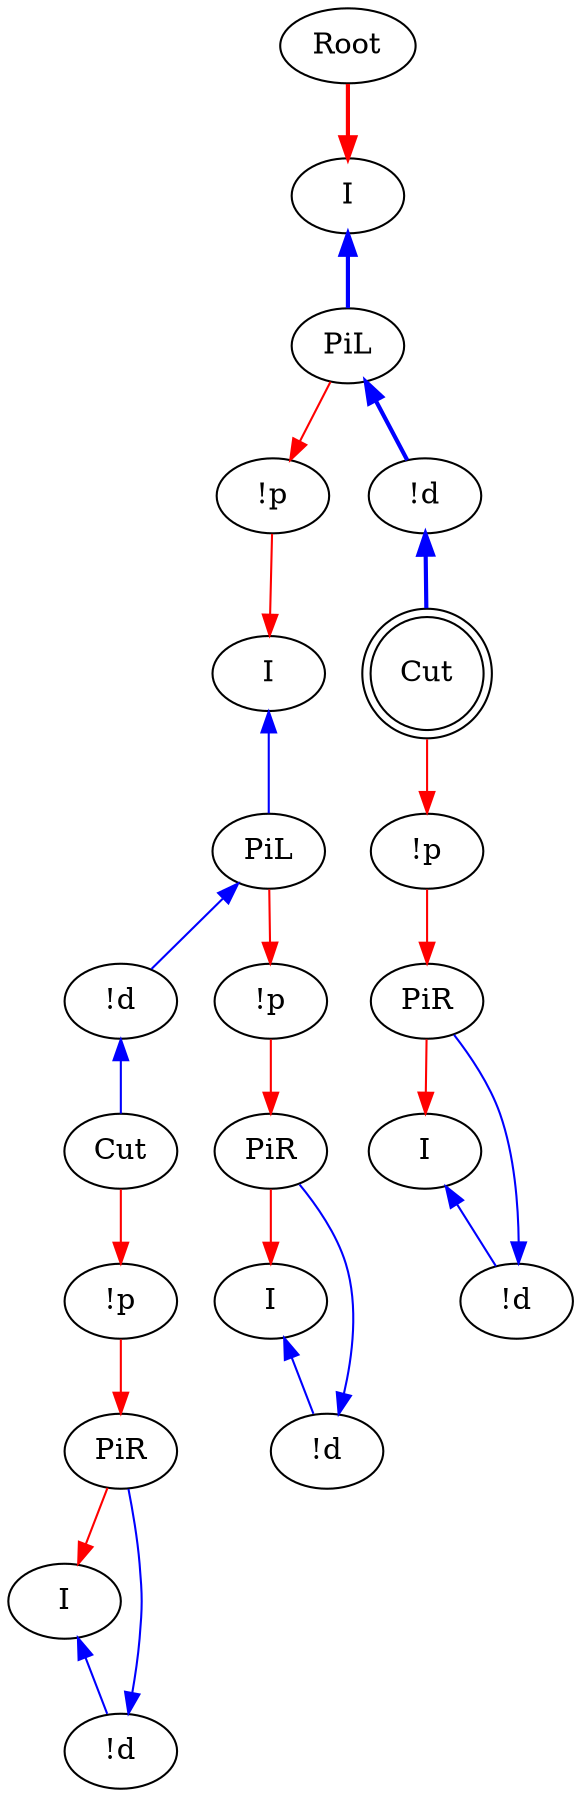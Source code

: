 digraph {
"Root0" [label="Root"]
"!p0" [label="!p"]
"PiR0" [label="PiR"]
"!d0" [label="!d"]
"I0" [label="I"]
"!p1" [label="!p"]
"!d1" [label="!d"]
"PiL0" [label="PiL"]
"I1" [label="I"]
"!p2" [label="!p"]
"PiR1" [label="PiR"]
"!d2" [label="!d"]
"I2" [label="I"]
"I3" [label="I"]
"!p3" [label="!p"]
"Cut0" [label="Cut"]
"PiR2" [label="PiR"]
"Cut1" [label="Cut",shape=doublecircle]
"!d3" [label="!d"]
"!d4" [label="!d"]
"I4" [label="I"]
"PiL1" [label="PiL"]
"PiL0" -> "!d1"[color=blue,tooltip="e103",dir=back]
"I1" -> "PiL0"[color=blue,tooltip="e105",dir=back]
"PiL0" -> "!p2"[color=red,tooltip="e107"]
"!p2" -> "PiR1"[color=red,tooltip="e111"]
"!d2" -> "PiR1"[color=blue,tooltip="e117",dir=back]
"PiR1" -> "I2"[color=red,tooltip="e119"]
"I2" -> "!d2"[color=blue,tooltip="e123",dir=back]
"Cut0" -> "!p3"[color=red,tooltip="e125"]
"!p3" -> "PiR2"[color=red,tooltip="e127"]
"!d3" -> "Cut1"[color=blue,tooltip="e128",penwidth=2,dir=back]
"!d4" -> "PiR2"[color=blue,tooltip="e129",dir=back]
"PiR2" -> "I4"[color=red,tooltip="e131"]
"PiL1" -> "!d3"[color=blue,tooltip="e132",penwidth=2,dir=back]
"I4" -> "!d4"[color=blue,tooltip="e133",dir=back]
"!d1" -> "Cut0"[color=blue,tooltip="e47",dir=back]
"Cut1" -> "!p0"[color=red,tooltip="e53"]
"I3" -> "PiL1"[color=blue,tooltip="e55",penwidth=2,dir=back]
"PiL1" -> "!p1"[color=red,tooltip="e57"]
"!p0" -> "PiR0"[color=red,tooltip="e85"]
"!d0" -> "PiR0"[color=blue,tooltip="e87",dir=back]
"PiR0" -> "I0"[color=red,tooltip="e89"]
"I0" -> "!d0"[color=blue,tooltip="e91",dir=back]
"!p1" -> "I1"[color=red,tooltip="e95"]
"Root0" -> "I3"[color=red,tooltip="rettop",penwidth=2]
}
